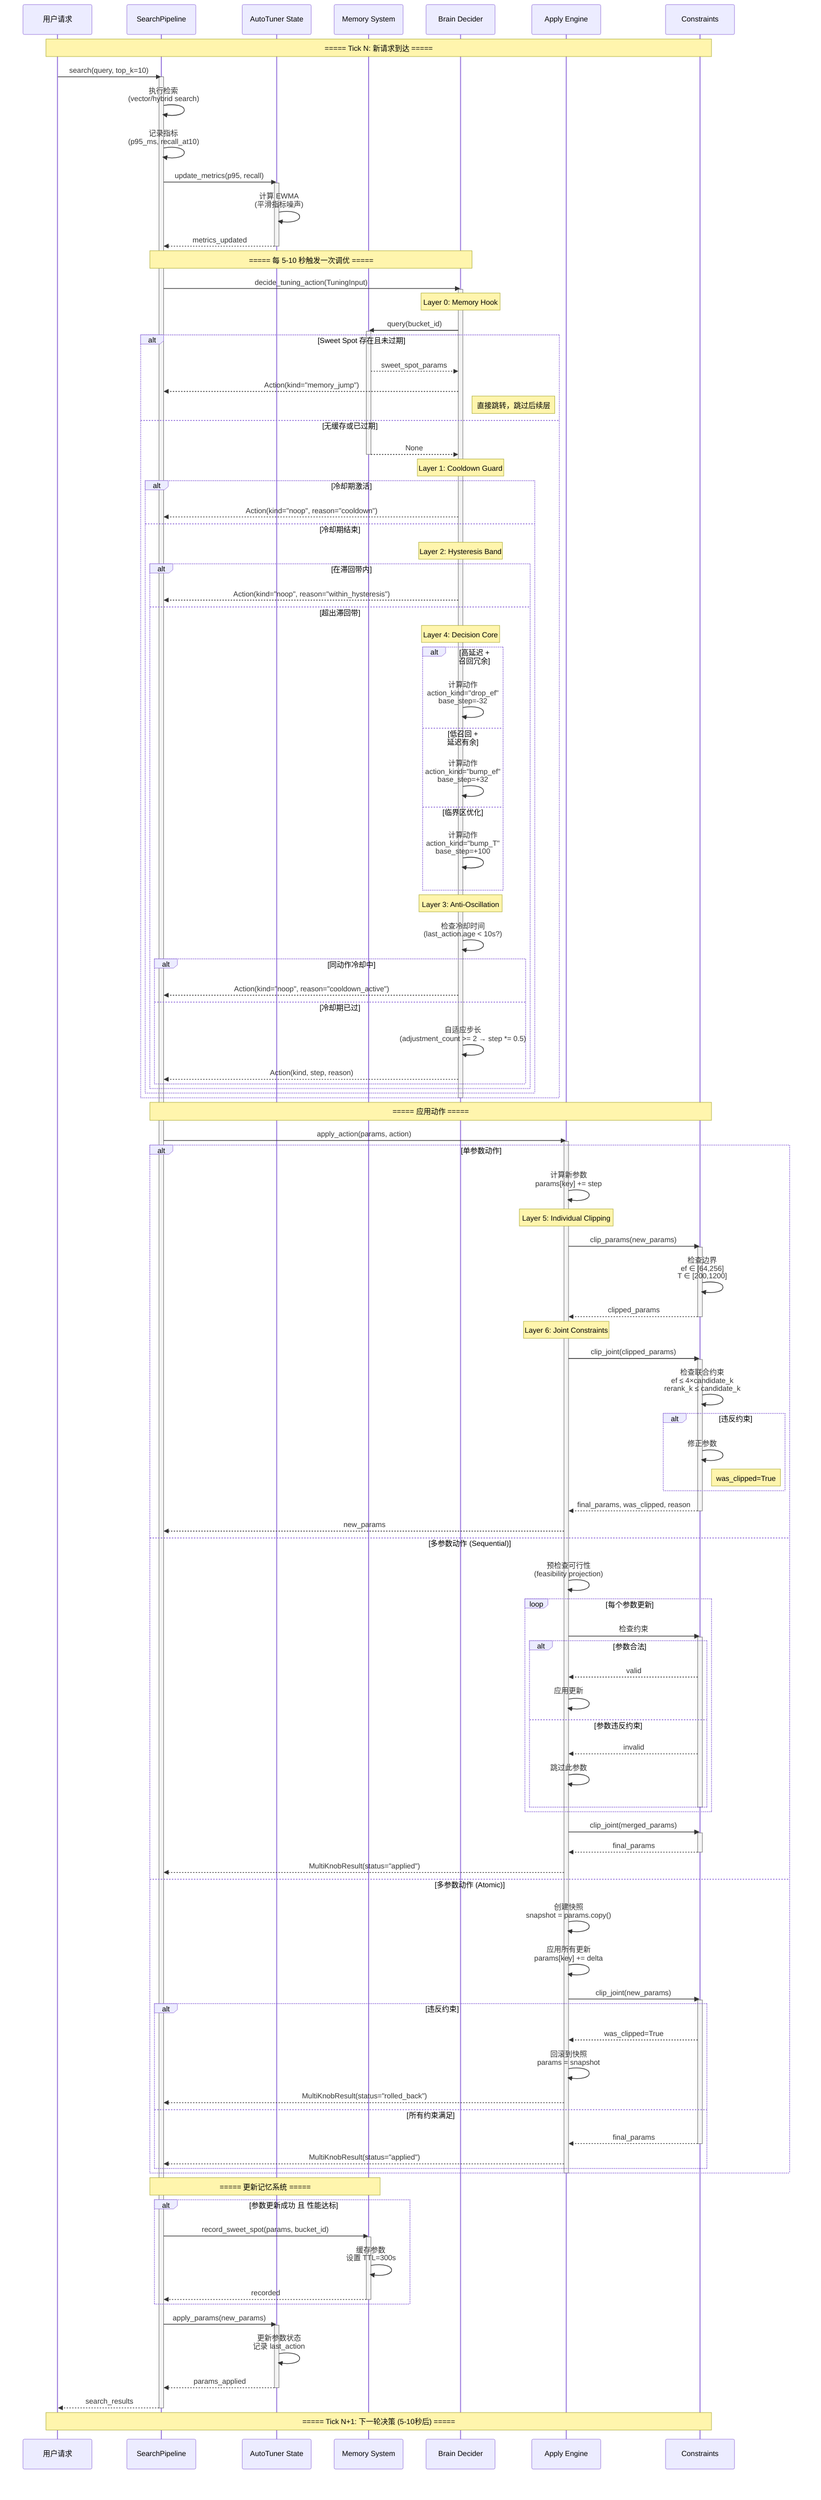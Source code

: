 %% AutoTuner Decision Sequence - 决策时序图
%% 展示完整的决策流程，从输入到参数更新

sequenceDiagram
    participant User as 用户请求
    participant SP as SearchPipeline
    participant State as AutoTuner State
    participant Mem as Memory System
    participant Brain as Brain Decider
    participant Apply as Apply Engine
    participant Cons as Constraints

    Note over User,Cons: ===== Tick N: 新请求到达 =====
    
    User->>SP: search(query, top_k=10)
    activate SP
    
    SP->>SP: 执行检索<br/>(vector/hybrid search)
    SP->>SP: 记录指标<br/>(p95_ms, recall_at10)
    
    SP->>State: update_metrics(p95, recall)
    activate State
    State->>State: 计算 EWMA<br/>(平滑指标噪声)
    State-->>SP: metrics_updated
    deactivate State
    
    Note over SP,Brain: ===== 每 5-10 秒触发一次调优 =====
    
    SP->>Brain: decide_tuning_action(TuningInput)
    activate Brain
    
    Note over Brain: Layer 0: Memory Hook
    Brain->>Mem: query(bucket_id)
    activate Mem
    
    alt Sweet Spot 存在且未过期
        Mem-->>Brain: sweet_spot_params
        Brain-->>SP: Action(kind="memory_jump")
        Note right of Brain: 直接跳转，跳过后续层
    else 无缓存或已过期
        Mem-->>Brain: None
        deactivate Mem
        
        Note over Brain: Layer 1: Cooldown Guard
        alt 冷却期激活
            Brain-->>SP: Action(kind="noop", reason="cooldown")
        else 冷却期结束
            Note over Brain: Layer 2: Hysteresis Band
            alt 在滞回带内
                Brain-->>SP: Action(kind="noop", reason="within_hysteresis")
            else 超出滞回带
                Note over Brain: Layer 4: Decision Core
                
                alt 高延迟 + 召回冗余
                    Brain->>Brain: 计算动作<br/>action_kind="drop_ef"<br/>base_step=-32
                else 低召回 + 延迟有余
                    Brain->>Brain: 计算动作<br/>action_kind="bump_ef"<br/>base_step=+32
                else 临界区优化
                    Brain->>Brain: 计算动作<br/>action_kind="bump_T"<br/>base_step=+100
                end
                
                Note over Brain: Layer 3: Anti-Oscillation
                Brain->>Brain: 检查冷却时间<br/>(last_action.age < 10s?)
                
                alt 同动作冷却中
                    Brain-->>SP: Action(kind="noop", reason="cooldown_active")
                else 冷却期已过
                    Brain->>Brain: 自适应步长<br/>(adjustment_count >= 2 → step *= 0.5)
                    Brain-->>SP: Action(kind, step, reason)
                end
            end
        end
    end
    deactivate Brain
    
    Note over SP,Cons: ===== 应用动作 =====
    
    SP->>Apply: apply_action(params, action)
    activate Apply
    
    alt 单参数动作
        Apply->>Apply: 计算新参数<br/>params[key] += step
        
        Note over Apply: Layer 5: Individual Clipping
        Apply->>Cons: clip_params(new_params)
        activate Cons
        Cons->>Cons: 检查边界<br/>ef ∈ [64,256]<br/>T ∈ [200,1200]
        Cons-->>Apply: clipped_params
        deactivate Cons
        
        Note over Apply: Layer 6: Joint Constraints
        Apply->>Cons: clip_joint(clipped_params)
        activate Cons
        Cons->>Cons: 检查联合约束<br/>ef ≤ 4×candidate_k<br/>rerank_k ≤ candidate_k
        
        alt 违反约束
            Cons->>Cons: 修正参数
            Note right of Cons: was_clipped=True
        end
        
        Cons-->>Apply: final_params, was_clipped, reason
        deactivate Cons
        
        Apply-->>SP: new_params
        
    else 多参数动作 (Sequential)
        Apply->>Apply: 预检查可行性<br/>(feasibility projection)
        
        loop 每个参数更新
            Apply->>Cons: 检查约束
            activate Cons
            
            alt 参数合法
                Cons-->>Apply: valid
                Apply->>Apply: 应用更新
            else 参数违反约束
                Cons-->>Apply: invalid
                Apply->>Apply: 跳过此参数
            end
            deactivate Cons
        end
        
        Apply->>Cons: clip_joint(merged_params)
        activate Cons
        Cons-->>Apply: final_params
        deactivate Cons
        
        Apply-->>SP: MultiKnobResult(status="applied")
        
    else 多参数动作 (Atomic)
        Apply->>Apply: 创建快照<br/>snapshot = params.copy()
        Apply->>Apply: 应用所有更新<br/>params[key] += delta
        
        Apply->>Cons: clip_joint(new_params)
        activate Cons
        
        alt 违反约束
            Cons-->>Apply: was_clipped=True
            Apply->>Apply: 回滚到快照<br/>params = snapshot
            Apply-->>SP: MultiKnobResult(status="rolled_back")
        else 所有约束满足
            Cons-->>Apply: final_params
            deactivate Cons
            Apply-->>SP: MultiKnobResult(status="applied")
        end
    end
    deactivate Apply
    
    Note over SP,Mem: ===== 更新记忆系统 =====
    
    alt 参数更新成功 且 性能达标
        SP->>Mem: record_sweet_spot(params, bucket_id)
        activate Mem
        Mem->>Mem: 缓存参数<br/>设置 TTL=300s
        Mem-->>SP: recorded
        deactivate Mem
    end
    
    SP->>State: apply_params(new_params)
    activate State
    State->>State: 更新参数状态<br/>记录 last_action
    State-->>SP: params_applied
    deactivate State
    
    SP-->>User: search_results
    deactivate SP
    
    Note over User,Cons: ===== Tick N+1: 下一轮决策 (5-10秒后) =====